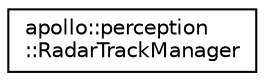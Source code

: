 digraph "Graphical Class Hierarchy"
{
  edge [fontname="Helvetica",fontsize="10",labelfontname="Helvetica",labelfontsize="10"];
  node [fontname="Helvetica",fontsize="10",shape=record];
  rankdir="LR";
  Node1 [label="apollo::perception\l::RadarTrackManager",height=0.2,width=0.4,color="black", fillcolor="white", style="filled",URL="$classapollo_1_1perception_1_1RadarTrackManager.html"];
}
